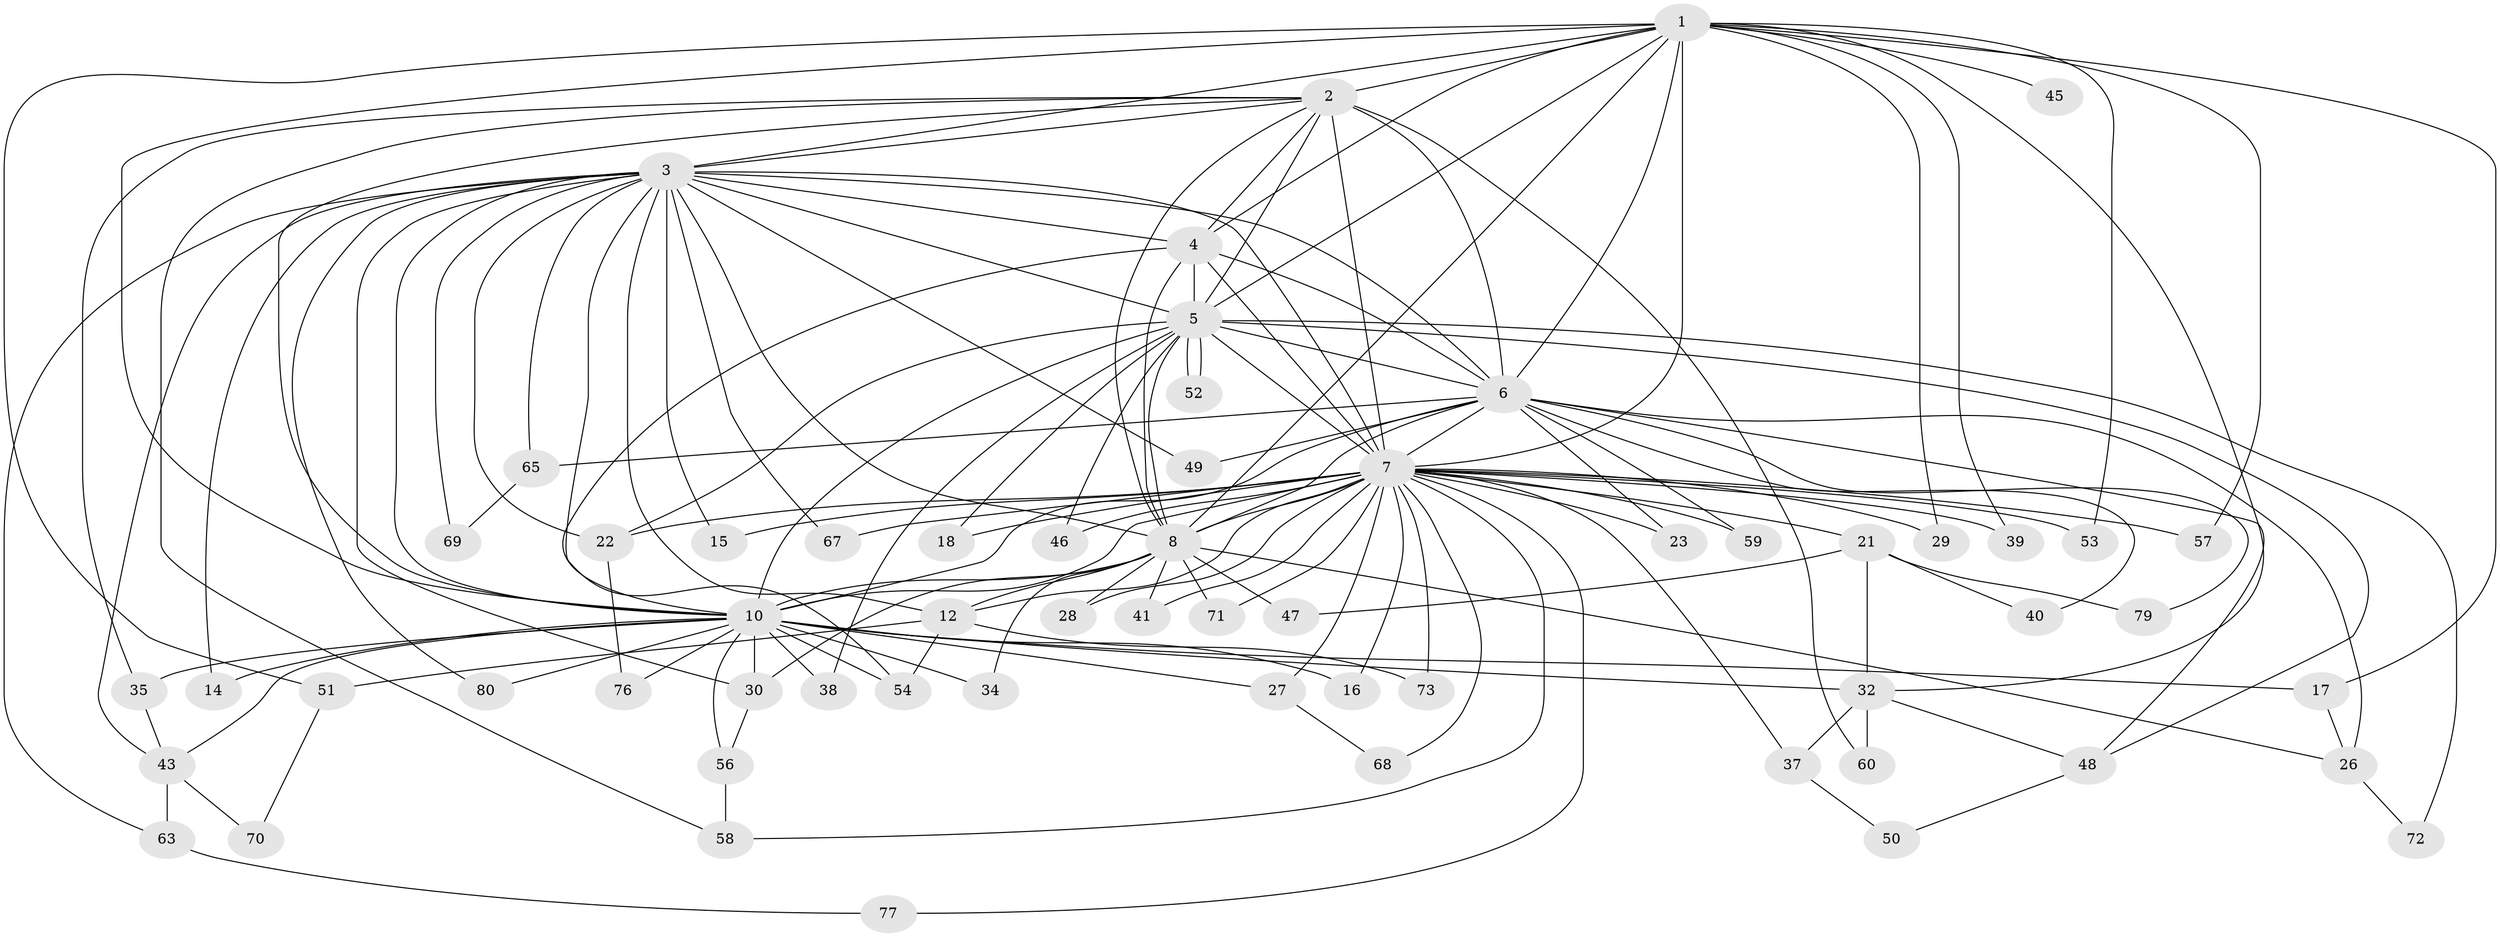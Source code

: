 // original degree distribution, {18: 0.0125, 13: 0.0125, 22: 0.0125, 9: 0.0125, 16: 0.0125, 20: 0.0125, 24: 0.0125, 17: 0.0125, 21: 0.0125, 27: 0.0125, 3: 0.2, 5: 0.0375, 2: 0.5375, 6: 0.0125, 4: 0.0875}
// Generated by graph-tools (version 1.1) at 2025/41/03/06/25 10:41:42]
// undirected, 60 vertices, 145 edges
graph export_dot {
graph [start="1"]
  node [color=gray90,style=filled];
  1 [super="+31"];
  2 [super="+13"];
  3 [super="+19"];
  4;
  5 [super="+24"];
  6 [super="+64"];
  7 [super="+9"];
  8 [super="+11"];
  10 [super="+66"];
  12 [super="+20"];
  14;
  15 [super="+25"];
  16;
  17;
  18;
  21 [super="+62"];
  22 [super="+44"];
  23;
  26 [super="+42"];
  27;
  28 [super="+61"];
  29;
  30 [super="+33"];
  32 [super="+36"];
  34;
  35;
  37;
  38;
  39;
  40;
  41;
  43 [super="+74"];
  45;
  46;
  47;
  48 [super="+55"];
  49;
  50;
  51;
  52;
  53;
  54 [super="+75"];
  56;
  57;
  58 [super="+78"];
  59;
  60;
  63;
  65;
  67;
  68;
  69;
  70;
  71;
  72;
  73;
  76;
  77;
  79;
  80;
  1 -- 2;
  1 -- 3 [weight=2];
  1 -- 4;
  1 -- 5;
  1 -- 6;
  1 -- 7 [weight=2];
  1 -- 8;
  1 -- 10 [weight=2];
  1 -- 17;
  1 -- 29;
  1 -- 39;
  1 -- 45 [weight=2];
  1 -- 51;
  1 -- 53;
  1 -- 57;
  1 -- 32;
  2 -- 3;
  2 -- 4;
  2 -- 5;
  2 -- 6 [weight=2];
  2 -- 7 [weight=2];
  2 -- 8;
  2 -- 10;
  2 -- 35;
  2 -- 58;
  2 -- 60;
  3 -- 4;
  3 -- 5;
  3 -- 6;
  3 -- 7 [weight=2];
  3 -- 8;
  3 -- 10;
  3 -- 12;
  3 -- 14;
  3 -- 15;
  3 -- 22;
  3 -- 30;
  3 -- 43;
  3 -- 49;
  3 -- 63;
  3 -- 65;
  3 -- 69;
  3 -- 80;
  3 -- 67;
  3 -- 54;
  4 -- 5;
  4 -- 6;
  4 -- 7 [weight=2];
  4 -- 8;
  4 -- 10;
  5 -- 6;
  5 -- 7 [weight=2];
  5 -- 8;
  5 -- 10 [weight=2];
  5 -- 18;
  5 -- 22;
  5 -- 46;
  5 -- 52;
  5 -- 52;
  5 -- 72;
  5 -- 38;
  5 -- 48;
  6 -- 7 [weight=3];
  6 -- 8 [weight=2];
  6 -- 10;
  6 -- 23;
  6 -- 26;
  6 -- 40;
  6 -- 48;
  6 -- 49;
  6 -- 59;
  6 -- 65;
  6 -- 79;
  7 -- 8 [weight=2];
  7 -- 10 [weight=3];
  7 -- 12;
  7 -- 15 [weight=2];
  7 -- 16;
  7 -- 18;
  7 -- 21 [weight=2];
  7 -- 23;
  7 -- 37;
  7 -- 57;
  7 -- 58;
  7 -- 67;
  7 -- 68;
  7 -- 71;
  7 -- 73;
  7 -- 77;
  7 -- 27;
  7 -- 28;
  7 -- 29;
  7 -- 39;
  7 -- 41;
  7 -- 46;
  7 -- 53;
  7 -- 59;
  7 -- 22;
  8 -- 10;
  8 -- 26;
  8 -- 30;
  8 -- 34;
  8 -- 41;
  8 -- 47;
  8 -- 71;
  8 -- 28;
  8 -- 12;
  10 -- 14;
  10 -- 16;
  10 -- 17;
  10 -- 27;
  10 -- 32 [weight=2];
  10 -- 34;
  10 -- 35;
  10 -- 38;
  10 -- 43;
  10 -- 54;
  10 -- 56;
  10 -- 76;
  10 -- 80;
  10 -- 30;
  12 -- 54;
  12 -- 73;
  12 -- 51;
  17 -- 26;
  21 -- 40;
  21 -- 47;
  21 -- 79;
  21 -- 32;
  22 -- 76;
  26 -- 72;
  27 -- 68;
  30 -- 56;
  32 -- 37;
  32 -- 48;
  32 -- 60;
  35 -- 43;
  37 -- 50;
  43 -- 63;
  43 -- 70;
  48 -- 50;
  51 -- 70;
  56 -- 58;
  63 -- 77;
  65 -- 69;
}
